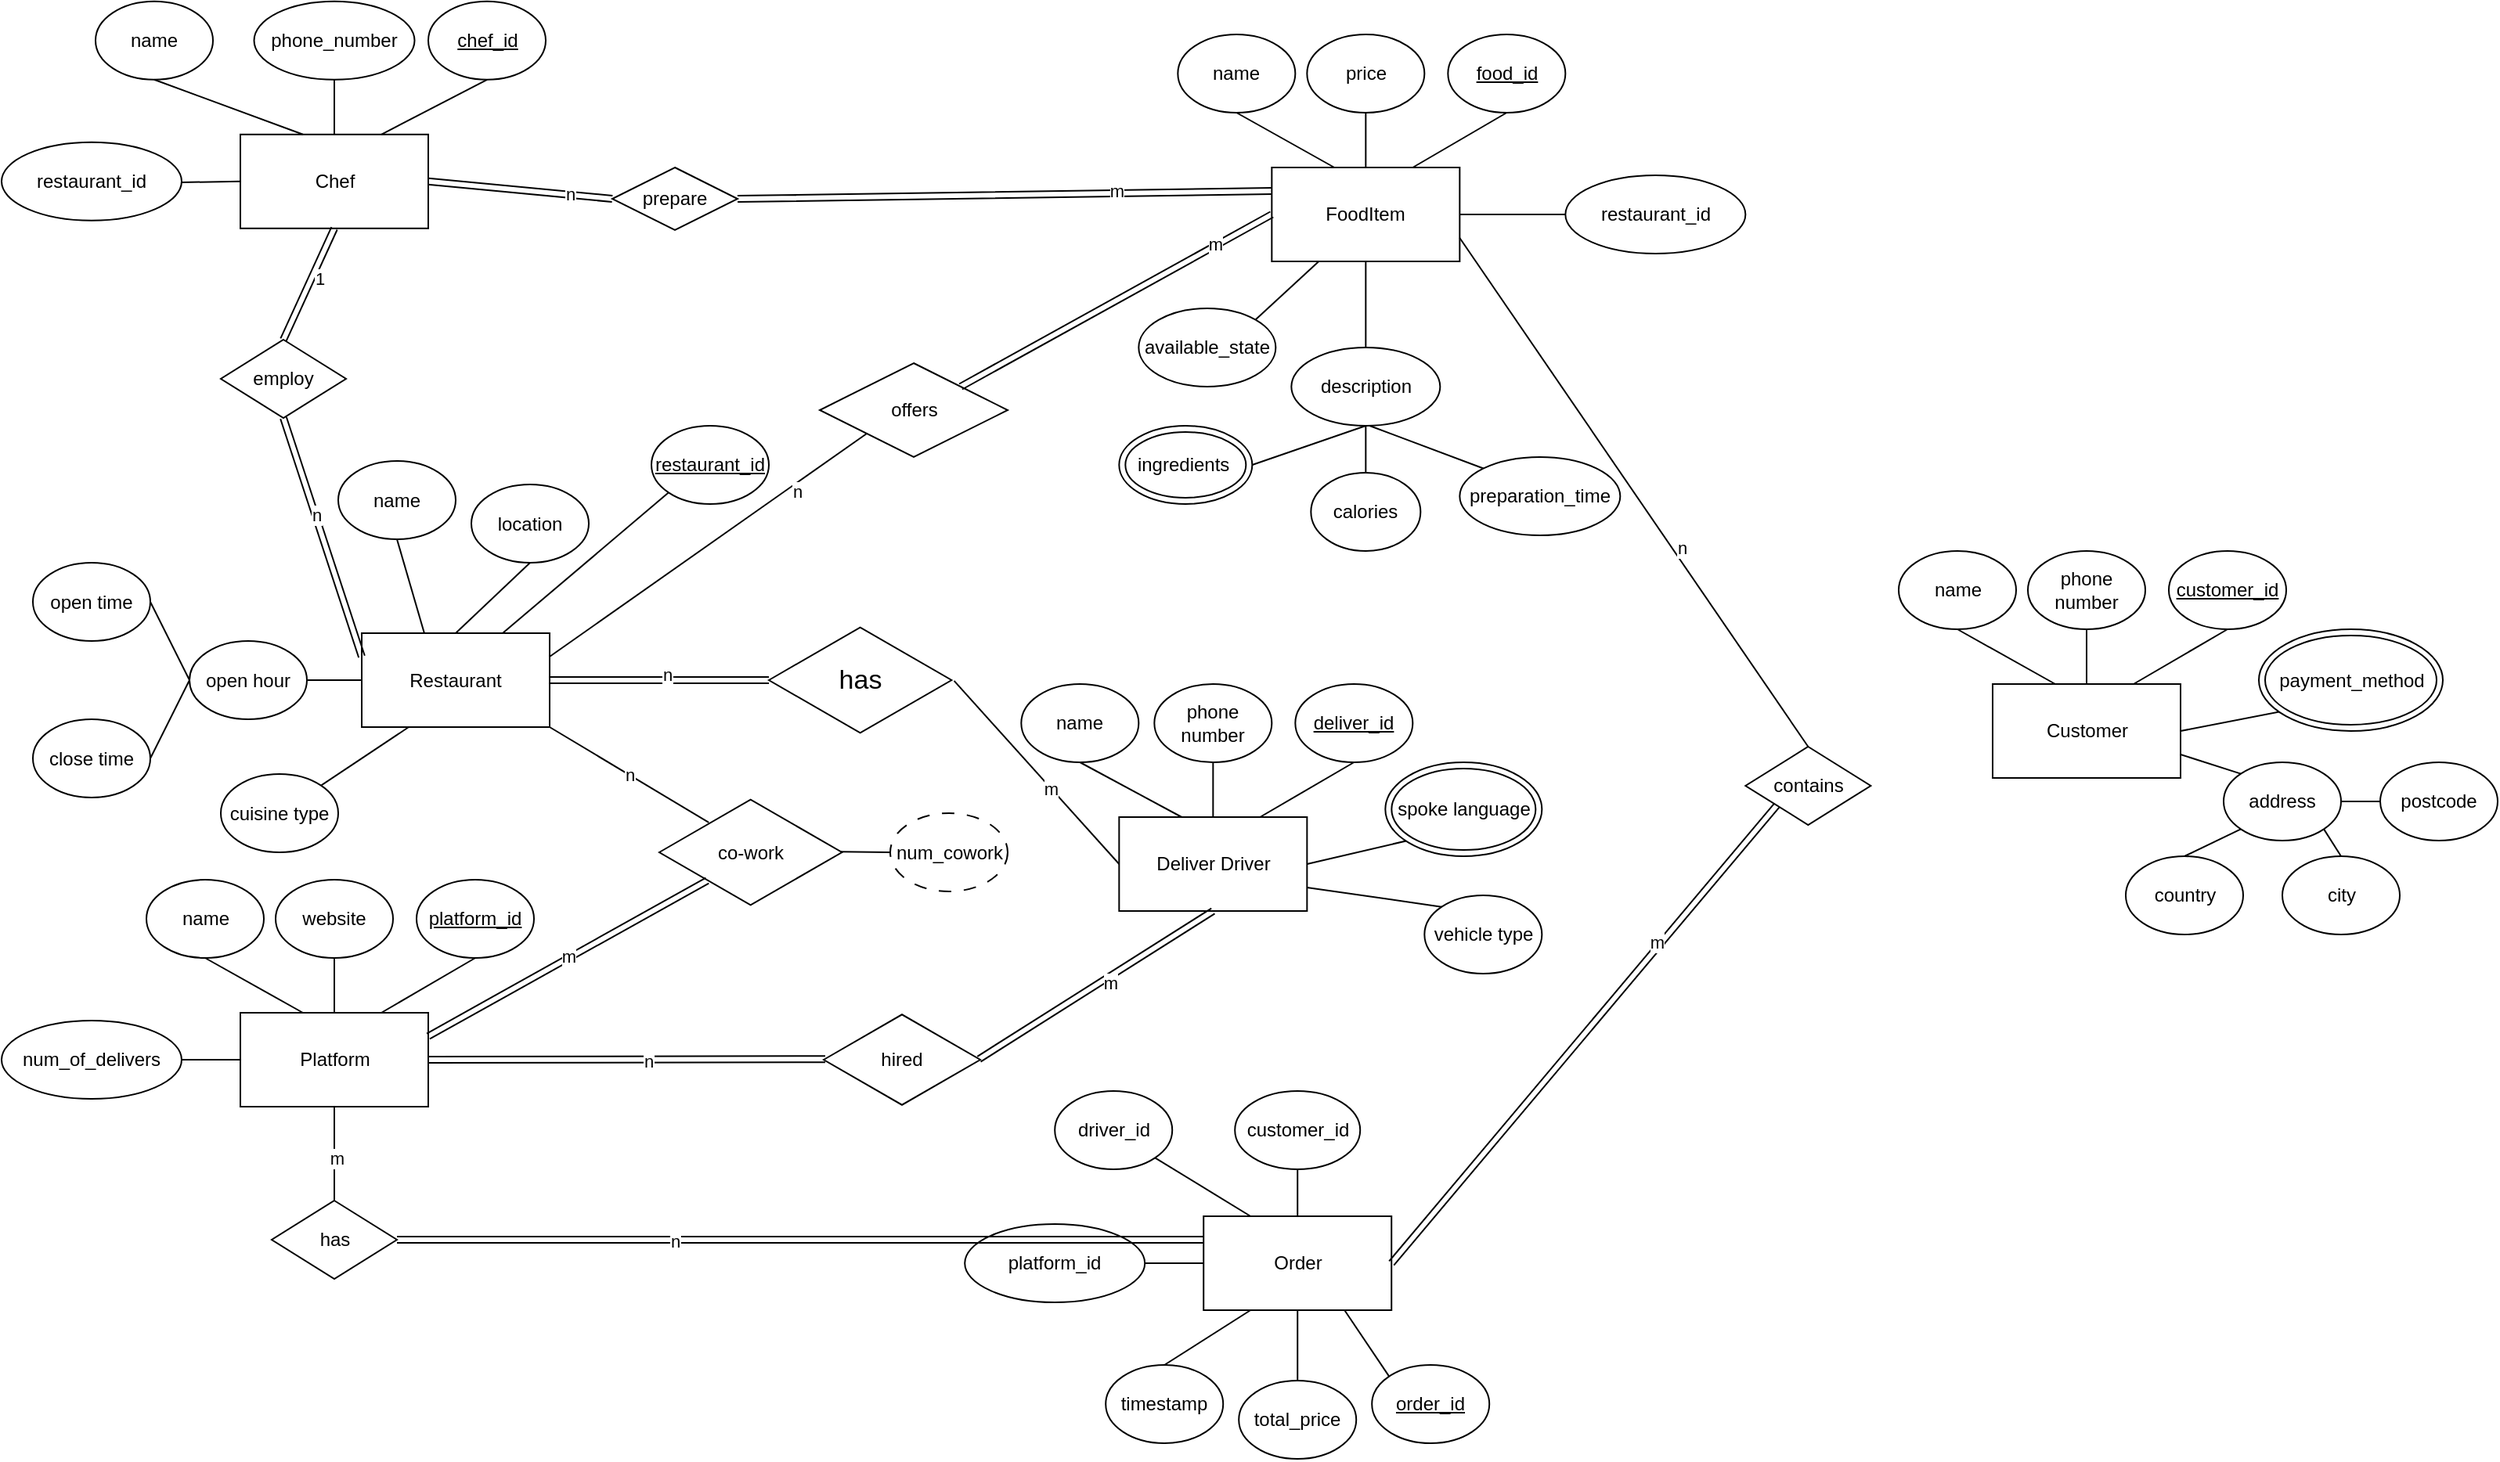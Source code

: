 <mxfile version="26.0.16">
  <diagram id="R2lEEEUBdFMjLlhIrx00" name="Page-1">
    <mxGraphModel dx="1297" dy="900" grid="1" gridSize="10" guides="1" tooltips="1" connect="1" arrows="1" fold="1" page="1" pageScale="1" pageWidth="1654" pageHeight="1169" math="0" shadow="0" extFonts="Permanent Marker^https://fonts.googleapis.com/css?family=Permanent+Marker">
      <root>
        <mxCell id="0" />
        <mxCell id="1" parent="0" />
        <mxCell id="8IT-xfEcom7HQ6RDg2mn-1" value="Restaurant" style="rounded=0;whiteSpace=wrap;html=1;" vertex="1" parent="1">
          <mxGeometry x="290" y="537.5" width="120" height="60" as="geometry" />
        </mxCell>
        <mxCell id="8IT-xfEcom7HQ6RDg2mn-5" value="&lt;u&gt;restaurant_id&lt;/u&gt;" style="ellipse;whiteSpace=wrap;html=1;" vertex="1" parent="1">
          <mxGeometry x="475" y="405" width="75" height="50" as="geometry" />
        </mxCell>
        <mxCell id="8IT-xfEcom7HQ6RDg2mn-8" value="" style="endArrow=none;html=1;rounded=0;entryX=0;entryY=1;entryDx=0;entryDy=0;exitX=0.75;exitY=0;exitDx=0;exitDy=0;" edge="1" parent="1" source="8IT-xfEcom7HQ6RDg2mn-1" target="8IT-xfEcom7HQ6RDg2mn-5">
          <mxGeometry width="50" height="50" relative="1" as="geometry">
            <mxPoint x="320" y="537.5" as="sourcePoint" />
            <mxPoint x="460" y="577.5" as="targetPoint" />
          </mxGeometry>
        </mxCell>
        <mxCell id="8IT-xfEcom7HQ6RDg2mn-9" value="name" style="ellipse;whiteSpace=wrap;html=1;" vertex="1" parent="1">
          <mxGeometry x="275" y="427.5" width="75" height="50" as="geometry" />
        </mxCell>
        <mxCell id="8IT-xfEcom7HQ6RDg2mn-10" value="location" style="ellipse;whiteSpace=wrap;html=1;" vertex="1" parent="1">
          <mxGeometry x="360" y="442.5" width="75" height="50" as="geometry" />
        </mxCell>
        <mxCell id="8IT-xfEcom7HQ6RDg2mn-11" value="" style="endArrow=none;html=1;rounded=0;entryX=0.5;entryY=1;entryDx=0;entryDy=0;exitX=0.333;exitY=0;exitDx=0;exitDy=0;exitPerimeter=0;" edge="1" parent="1" source="8IT-xfEcom7HQ6RDg2mn-1" target="8IT-xfEcom7HQ6RDg2mn-9">
          <mxGeometry width="50" height="50" relative="1" as="geometry">
            <mxPoint x="360" y="547.5" as="sourcePoint" />
            <mxPoint x="410" y="497.5" as="targetPoint" />
          </mxGeometry>
        </mxCell>
        <mxCell id="8IT-xfEcom7HQ6RDg2mn-12" value="" style="endArrow=none;html=1;rounded=0;entryX=0.5;entryY=1;entryDx=0;entryDy=0;exitX=0.5;exitY=0;exitDx=0;exitDy=0;" edge="1" parent="1" source="8IT-xfEcom7HQ6RDg2mn-1" target="8IT-xfEcom7HQ6RDg2mn-10">
          <mxGeometry width="50" height="50" relative="1" as="geometry">
            <mxPoint x="360" y="548.5" as="sourcePoint" />
            <mxPoint x="390.983" y="471.178" as="targetPoint" />
          </mxGeometry>
        </mxCell>
        <mxCell id="8IT-xfEcom7HQ6RDg2mn-13" value="open hour" style="ellipse;whiteSpace=wrap;html=1;" vertex="1" parent="1">
          <mxGeometry x="180" y="542.5" width="75" height="50" as="geometry" />
        </mxCell>
        <mxCell id="8IT-xfEcom7HQ6RDg2mn-14" value="" style="endArrow=none;html=1;rounded=0;exitX=1;exitY=0.5;exitDx=0;exitDy=0;entryX=0;entryY=0.5;entryDx=0;entryDy=0;" edge="1" parent="1" source="8IT-xfEcom7HQ6RDg2mn-13" target="8IT-xfEcom7HQ6RDg2mn-1">
          <mxGeometry width="50" height="50" relative="1" as="geometry">
            <mxPoint x="300" y="597.5" as="sourcePoint" />
            <mxPoint x="350" y="547.5" as="targetPoint" />
          </mxGeometry>
        </mxCell>
        <mxCell id="8IT-xfEcom7HQ6RDg2mn-16" value="open time" style="ellipse;whiteSpace=wrap;html=1;" vertex="1" parent="1">
          <mxGeometry x="80" y="492.5" width="75" height="50" as="geometry" />
        </mxCell>
        <mxCell id="8IT-xfEcom7HQ6RDg2mn-17" value="close time" style="ellipse;whiteSpace=wrap;html=1;" vertex="1" parent="1">
          <mxGeometry x="80" y="592.5" width="75" height="50" as="geometry" />
        </mxCell>
        <mxCell id="8IT-xfEcom7HQ6RDg2mn-18" value="" style="endArrow=none;html=1;rounded=0;exitX=1;exitY=0.5;exitDx=0;exitDy=0;entryX=0;entryY=0.5;entryDx=0;entryDy=0;" edge="1" parent="1" source="8IT-xfEcom7HQ6RDg2mn-16" target="8IT-xfEcom7HQ6RDg2mn-13">
          <mxGeometry width="50" height="50" relative="1" as="geometry">
            <mxPoint x="180" y="597.5" as="sourcePoint" />
            <mxPoint x="230" y="547.5" as="targetPoint" />
          </mxGeometry>
        </mxCell>
        <mxCell id="8IT-xfEcom7HQ6RDg2mn-19" value="" style="endArrow=none;html=1;rounded=0;exitX=1;exitY=0.5;exitDx=0;exitDy=0;entryX=0;entryY=0.5;entryDx=0;entryDy=0;" edge="1" parent="1" source="8IT-xfEcom7HQ6RDg2mn-17" target="8IT-xfEcom7HQ6RDg2mn-13">
          <mxGeometry width="50" height="50" relative="1" as="geometry">
            <mxPoint x="180" y="597.5" as="sourcePoint" />
            <mxPoint x="230" y="547.5" as="targetPoint" />
          </mxGeometry>
        </mxCell>
        <mxCell id="8IT-xfEcom7HQ6RDg2mn-20" value="cuisine type" style="ellipse;whiteSpace=wrap;html=1;" vertex="1" parent="1">
          <mxGeometry x="200" y="627.5" width="75" height="50" as="geometry" />
        </mxCell>
        <mxCell id="8IT-xfEcom7HQ6RDg2mn-21" value="" style="endArrow=none;html=1;rounded=0;exitX=1;exitY=0;exitDx=0;exitDy=0;entryX=0.25;entryY=1;entryDx=0;entryDy=0;" edge="1" parent="1" source="8IT-xfEcom7HQ6RDg2mn-20" target="8IT-xfEcom7HQ6RDg2mn-1">
          <mxGeometry width="50" height="50" relative="1" as="geometry">
            <mxPoint x="310" y="637.5" as="sourcePoint" />
            <mxPoint x="360" y="587.5" as="targetPoint" />
          </mxGeometry>
        </mxCell>
        <mxCell id="8IT-xfEcom7HQ6RDg2mn-35" value="Deliver Driver" style="rounded=0;whiteSpace=wrap;html=1;" vertex="1" parent="1">
          <mxGeometry x="773.67" y="655" width="120" height="60" as="geometry" />
        </mxCell>
        <mxCell id="8IT-xfEcom7HQ6RDg2mn-36" value="&lt;u&gt;deliver_id&lt;/u&gt;" style="ellipse;whiteSpace=wrap;html=1;" vertex="1" parent="1">
          <mxGeometry x="886.17" y="570" width="75" height="50" as="geometry" />
        </mxCell>
        <mxCell id="8IT-xfEcom7HQ6RDg2mn-37" value="" style="endArrow=none;html=1;rounded=0;entryX=0.5;entryY=1;entryDx=0;entryDy=0;exitX=0.75;exitY=0;exitDx=0;exitDy=0;" edge="1" parent="1" target="8IT-xfEcom7HQ6RDg2mn-36" source="8IT-xfEcom7HQ6RDg2mn-35">
          <mxGeometry width="50" height="50" relative="1" as="geometry">
            <mxPoint x="756.17" y="665" as="sourcePoint" />
            <mxPoint x="896.17" y="705" as="targetPoint" />
          </mxGeometry>
        </mxCell>
        <mxCell id="8IT-xfEcom7HQ6RDg2mn-38" value="name" style="ellipse;whiteSpace=wrap;html=1;" vertex="1" parent="1">
          <mxGeometry x="711.17" y="570" width="75" height="50" as="geometry" />
        </mxCell>
        <mxCell id="8IT-xfEcom7HQ6RDg2mn-39" value="phone number" style="ellipse;whiteSpace=wrap;html=1;" vertex="1" parent="1">
          <mxGeometry x="796.17" y="570" width="75" height="50" as="geometry" />
        </mxCell>
        <mxCell id="8IT-xfEcom7HQ6RDg2mn-40" value="" style="endArrow=none;html=1;rounded=0;entryX=0.5;entryY=1;entryDx=0;entryDy=0;exitX=0.333;exitY=0;exitDx=0;exitDy=0;exitPerimeter=0;" edge="1" parent="1" source="8IT-xfEcom7HQ6RDg2mn-35" target="8IT-xfEcom7HQ6RDg2mn-38">
          <mxGeometry width="50" height="50" relative="1" as="geometry">
            <mxPoint x="796.17" y="675" as="sourcePoint" />
            <mxPoint x="846.17" y="625" as="targetPoint" />
          </mxGeometry>
        </mxCell>
        <mxCell id="8IT-xfEcom7HQ6RDg2mn-41" value="" style="endArrow=none;html=1;rounded=0;entryX=0.5;entryY=1;entryDx=0;entryDy=0;exitX=0.5;exitY=0;exitDx=0;exitDy=0;" edge="1" parent="1" source="8IT-xfEcom7HQ6RDg2mn-35" target="8IT-xfEcom7HQ6RDg2mn-39">
          <mxGeometry width="50" height="50" relative="1" as="geometry">
            <mxPoint x="796.17" y="676" as="sourcePoint" />
            <mxPoint x="827.153" y="598.678" as="targetPoint" />
          </mxGeometry>
        </mxCell>
        <mxCell id="8IT-xfEcom7HQ6RDg2mn-43" value="" style="endArrow=none;html=1;rounded=0;exitX=1;exitY=0.5;exitDx=0;exitDy=0;entryX=1;entryY=0.5;entryDx=0;entryDy=0;" edge="1" parent="1" source="8IT-xfEcom7HQ6RDg2mn-50" target="8IT-xfEcom7HQ6RDg2mn-35">
          <mxGeometry width="50" height="50" relative="1" as="geometry">
            <mxPoint x="691.17" y="695" as="sourcePoint" />
            <mxPoint x="786.17" y="675" as="targetPoint" />
          </mxGeometry>
        </mxCell>
        <mxCell id="8IT-xfEcom7HQ6RDg2mn-48" value="vehicle type" style="ellipse;whiteSpace=wrap;html=1;" vertex="1" parent="1">
          <mxGeometry x="968.67" y="705" width="75" height="50" as="geometry" />
        </mxCell>
        <mxCell id="8IT-xfEcom7HQ6RDg2mn-49" value="" style="endArrow=none;html=1;rounded=0;exitX=0;exitY=0;exitDx=0;exitDy=0;entryX=1;entryY=0.75;entryDx=0;entryDy=0;" edge="1" parent="1" source="8IT-xfEcom7HQ6RDg2mn-48" target="8IT-xfEcom7HQ6RDg2mn-35">
          <mxGeometry width="50" height="50" relative="1" as="geometry">
            <mxPoint x="746.17" y="765" as="sourcePoint" />
            <mxPoint x="796.17" y="715" as="targetPoint" />
          </mxGeometry>
        </mxCell>
        <mxCell id="8IT-xfEcom7HQ6RDg2mn-50" value="spoke language" style="ellipse;shape=doubleEllipse;whiteSpace=wrap;html=1;" vertex="1" parent="1">
          <mxGeometry x="943.67" y="620" width="100" height="60" as="geometry" />
        </mxCell>
        <mxCell id="8IT-xfEcom7HQ6RDg2mn-52" value="Customer" style="rounded=0;whiteSpace=wrap;html=1;" vertex="1" parent="1">
          <mxGeometry x="1331.5" y="570" width="120" height="60" as="geometry" />
        </mxCell>
        <mxCell id="8IT-xfEcom7HQ6RDg2mn-53" value="&lt;u&gt;customer_id&lt;/u&gt;" style="ellipse;whiteSpace=wrap;html=1;" vertex="1" parent="1">
          <mxGeometry x="1444" y="485" width="75" height="50" as="geometry" />
        </mxCell>
        <mxCell id="8IT-xfEcom7HQ6RDg2mn-54" value="" style="endArrow=none;html=1;rounded=0;entryX=0.5;entryY=1;entryDx=0;entryDy=0;exitX=0.75;exitY=0;exitDx=0;exitDy=0;" edge="1" parent="1" source="8IT-xfEcom7HQ6RDg2mn-52" target="8IT-xfEcom7HQ6RDg2mn-53">
          <mxGeometry width="50" height="50" relative="1" as="geometry">
            <mxPoint x="1314" y="580" as="sourcePoint" />
            <mxPoint x="1454" y="620" as="targetPoint" />
          </mxGeometry>
        </mxCell>
        <mxCell id="8IT-xfEcom7HQ6RDg2mn-55" value="name" style="ellipse;whiteSpace=wrap;html=1;" vertex="1" parent="1">
          <mxGeometry x="1271.5" y="485" width="75" height="50" as="geometry" />
        </mxCell>
        <mxCell id="8IT-xfEcom7HQ6RDg2mn-56" value="phone number" style="ellipse;whiteSpace=wrap;html=1;" vertex="1" parent="1">
          <mxGeometry x="1354" y="485" width="75" height="50" as="geometry" />
        </mxCell>
        <mxCell id="8IT-xfEcom7HQ6RDg2mn-57" value="" style="endArrow=none;html=1;rounded=0;entryX=0.5;entryY=1;entryDx=0;entryDy=0;exitX=0.333;exitY=0;exitDx=0;exitDy=0;exitPerimeter=0;" edge="1" parent="1" source="8IT-xfEcom7HQ6RDg2mn-52" target="8IT-xfEcom7HQ6RDg2mn-55">
          <mxGeometry width="50" height="50" relative="1" as="geometry">
            <mxPoint x="1354" y="590" as="sourcePoint" />
            <mxPoint x="1404" y="540" as="targetPoint" />
          </mxGeometry>
        </mxCell>
        <mxCell id="8IT-xfEcom7HQ6RDg2mn-58" value="" style="endArrow=none;html=1;rounded=0;entryX=0.5;entryY=1;entryDx=0;entryDy=0;exitX=0.5;exitY=0;exitDx=0;exitDy=0;" edge="1" parent="1" source="8IT-xfEcom7HQ6RDg2mn-52" target="8IT-xfEcom7HQ6RDg2mn-56">
          <mxGeometry width="50" height="50" relative="1" as="geometry">
            <mxPoint x="1354" y="591" as="sourcePoint" />
            <mxPoint x="1384.983" y="513.678" as="targetPoint" />
          </mxGeometry>
        </mxCell>
        <mxCell id="8IT-xfEcom7HQ6RDg2mn-59" value="" style="endArrow=none;html=1;rounded=0;exitX=1;exitY=0.5;exitDx=0;exitDy=0;entryX=1;entryY=0.5;entryDx=0;entryDy=0;" edge="1" parent="1" source="8IT-xfEcom7HQ6RDg2mn-62" target="8IT-xfEcom7HQ6RDg2mn-52">
          <mxGeometry width="50" height="50" relative="1" as="geometry">
            <mxPoint x="1249" y="610" as="sourcePoint" />
            <mxPoint x="1344" y="590" as="targetPoint" />
          </mxGeometry>
        </mxCell>
        <mxCell id="8IT-xfEcom7HQ6RDg2mn-60" value="address" style="ellipse;whiteSpace=wrap;html=1;" vertex="1" parent="1">
          <mxGeometry x="1479" y="620" width="75" height="50" as="geometry" />
        </mxCell>
        <mxCell id="8IT-xfEcom7HQ6RDg2mn-61" value="" style="endArrow=none;html=1;rounded=0;exitX=0;exitY=0;exitDx=0;exitDy=0;entryX=1;entryY=0.75;entryDx=0;entryDy=0;" edge="1" parent="1" source="8IT-xfEcom7HQ6RDg2mn-60" target="8IT-xfEcom7HQ6RDg2mn-52">
          <mxGeometry width="50" height="50" relative="1" as="geometry">
            <mxPoint x="1304" y="680" as="sourcePoint" />
            <mxPoint x="1354" y="630" as="targetPoint" />
          </mxGeometry>
        </mxCell>
        <mxCell id="8IT-xfEcom7HQ6RDg2mn-62" value="payment_method" style="ellipse;shape=doubleEllipse;whiteSpace=wrap;html=1;" vertex="1" parent="1">
          <mxGeometry x="1501.5" y="535" width="117.5" height="65" as="geometry" />
        </mxCell>
        <mxCell id="8IT-xfEcom7HQ6RDg2mn-63" value="country" style="ellipse;whiteSpace=wrap;html=1;" vertex="1" parent="1">
          <mxGeometry x="1416.5" y="680" width="75" height="50" as="geometry" />
        </mxCell>
        <mxCell id="8IT-xfEcom7HQ6RDg2mn-64" value="city" style="ellipse;whiteSpace=wrap;html=1;" vertex="1" parent="1">
          <mxGeometry x="1516.5" y="680" width="75" height="50" as="geometry" />
        </mxCell>
        <mxCell id="8IT-xfEcom7HQ6RDg2mn-65" value="postcode" style="ellipse;whiteSpace=wrap;html=1;" vertex="1" parent="1">
          <mxGeometry x="1579" y="620" width="75" height="50" as="geometry" />
        </mxCell>
        <mxCell id="8IT-xfEcom7HQ6RDg2mn-66" value="" style="endArrow=none;html=1;rounded=0;exitX=0.5;exitY=0;exitDx=0;exitDy=0;entryX=0;entryY=1;entryDx=0;entryDy=0;" edge="1" parent="1" source="8IT-xfEcom7HQ6RDg2mn-63" target="8IT-xfEcom7HQ6RDg2mn-60">
          <mxGeometry width="50" height="50" relative="1" as="geometry">
            <mxPoint x="1499" y="650" as="sourcePoint" />
            <mxPoint x="1549" y="600" as="targetPoint" />
          </mxGeometry>
        </mxCell>
        <mxCell id="8IT-xfEcom7HQ6RDg2mn-67" value="" style="endArrow=none;html=1;rounded=0;exitX=0.5;exitY=0;exitDx=0;exitDy=0;entryX=1;entryY=1;entryDx=0;entryDy=0;" edge="1" parent="1" source="8IT-xfEcom7HQ6RDg2mn-64" target="8IT-xfEcom7HQ6RDg2mn-60">
          <mxGeometry width="50" height="50" relative="1" as="geometry">
            <mxPoint x="1499" y="650" as="sourcePoint" />
            <mxPoint x="1549" y="600" as="targetPoint" />
          </mxGeometry>
        </mxCell>
        <mxCell id="8IT-xfEcom7HQ6RDg2mn-68" value="" style="endArrow=none;html=1;rounded=0;exitX=1;exitY=0.5;exitDx=0;exitDy=0;entryX=0;entryY=0.5;entryDx=0;entryDy=0;" edge="1" parent="1" source="8IT-xfEcom7HQ6RDg2mn-60" target="8IT-xfEcom7HQ6RDg2mn-65">
          <mxGeometry width="50" height="50" relative="1" as="geometry">
            <mxPoint x="1499" y="650" as="sourcePoint" />
            <mxPoint x="1549" y="600" as="targetPoint" />
          </mxGeometry>
        </mxCell>
        <mxCell id="8IT-xfEcom7HQ6RDg2mn-69" value="Platform" style="rounded=0;whiteSpace=wrap;html=1;" vertex="1" parent="1">
          <mxGeometry x="212.5" y="780" width="120" height="60" as="geometry" />
        </mxCell>
        <mxCell id="8IT-xfEcom7HQ6RDg2mn-70" value="&lt;u&gt;platform_id&lt;/u&gt;" style="ellipse;whiteSpace=wrap;html=1;" vertex="1" parent="1">
          <mxGeometry x="325" y="695" width="75" height="50" as="geometry" />
        </mxCell>
        <mxCell id="8IT-xfEcom7HQ6RDg2mn-71" value="" style="endArrow=none;html=1;rounded=0;entryX=0.5;entryY=1;entryDx=0;entryDy=0;exitX=0.75;exitY=0;exitDx=0;exitDy=0;" edge="1" parent="1" source="8IT-xfEcom7HQ6RDg2mn-69" target="8IT-xfEcom7HQ6RDg2mn-70">
          <mxGeometry width="50" height="50" relative="1" as="geometry">
            <mxPoint x="195" y="790" as="sourcePoint" />
            <mxPoint x="335" y="830" as="targetPoint" />
          </mxGeometry>
        </mxCell>
        <mxCell id="8IT-xfEcom7HQ6RDg2mn-72" value="name" style="ellipse;whiteSpace=wrap;html=1;" vertex="1" parent="1">
          <mxGeometry x="152.5" y="695" width="75" height="50" as="geometry" />
        </mxCell>
        <mxCell id="8IT-xfEcom7HQ6RDg2mn-73" value="website" style="ellipse;whiteSpace=wrap;html=1;" vertex="1" parent="1">
          <mxGeometry x="235" y="695" width="75" height="50" as="geometry" />
        </mxCell>
        <mxCell id="8IT-xfEcom7HQ6RDg2mn-74" value="" style="endArrow=none;html=1;rounded=0;entryX=0.5;entryY=1;entryDx=0;entryDy=0;exitX=0.333;exitY=0;exitDx=0;exitDy=0;exitPerimeter=0;" edge="1" parent="1" source="8IT-xfEcom7HQ6RDg2mn-69" target="8IT-xfEcom7HQ6RDg2mn-72">
          <mxGeometry width="50" height="50" relative="1" as="geometry">
            <mxPoint x="235" y="800" as="sourcePoint" />
            <mxPoint x="285" y="750" as="targetPoint" />
          </mxGeometry>
        </mxCell>
        <mxCell id="8IT-xfEcom7HQ6RDg2mn-75" value="" style="endArrow=none;html=1;rounded=0;entryX=0.5;entryY=1;entryDx=0;entryDy=0;exitX=0.5;exitY=0;exitDx=0;exitDy=0;" edge="1" parent="1" source="8IT-xfEcom7HQ6RDg2mn-69" target="8IT-xfEcom7HQ6RDg2mn-73">
          <mxGeometry width="50" height="50" relative="1" as="geometry">
            <mxPoint x="235" y="801" as="sourcePoint" />
            <mxPoint x="265.983" y="723.678" as="targetPoint" />
          </mxGeometry>
        </mxCell>
        <mxCell id="8IT-xfEcom7HQ6RDg2mn-77" value="num_of_delivers" style="ellipse;whiteSpace=wrap;html=1;" vertex="1" parent="1">
          <mxGeometry x="60" y="785" width="115" height="50" as="geometry" />
        </mxCell>
        <mxCell id="8IT-xfEcom7HQ6RDg2mn-78" value="" style="endArrow=none;html=1;rounded=0;entryX=0;entryY=0.5;entryDx=0;entryDy=0;" edge="1" parent="1" source="8IT-xfEcom7HQ6RDg2mn-77" target="8IT-xfEcom7HQ6RDg2mn-69">
          <mxGeometry width="50" height="50" relative="1" as="geometry">
            <mxPoint x="185" y="890" as="sourcePoint" />
            <mxPoint x="235" y="840" as="targetPoint" />
          </mxGeometry>
        </mxCell>
        <mxCell id="8IT-xfEcom7HQ6RDg2mn-87" value="Order" style="rounded=0;whiteSpace=wrap;html=1;" vertex="1" parent="1">
          <mxGeometry x="827.61" y="910" width="120" height="60" as="geometry" />
        </mxCell>
        <mxCell id="8IT-xfEcom7HQ6RDg2mn-88" value="&lt;u&gt;order_id&lt;/u&gt;" style="ellipse;whiteSpace=wrap;html=1;" vertex="1" parent="1">
          <mxGeometry x="935.11" y="1005" width="75" height="50" as="geometry" />
        </mxCell>
        <mxCell id="8IT-xfEcom7HQ6RDg2mn-89" value="" style="endArrow=none;html=1;rounded=0;entryX=0;entryY=0;entryDx=0;entryDy=0;exitX=0.75;exitY=1;exitDx=0;exitDy=0;" edge="1" parent="1" source="8IT-xfEcom7HQ6RDg2mn-87" target="8IT-xfEcom7HQ6RDg2mn-88">
          <mxGeometry width="50" height="50" relative="1" as="geometry">
            <mxPoint x="810.11" y="920" as="sourcePoint" />
            <mxPoint x="950.11" y="960" as="targetPoint" />
          </mxGeometry>
        </mxCell>
        <mxCell id="8IT-xfEcom7HQ6RDg2mn-90" value="timestamp" style="ellipse;whiteSpace=wrap;html=1;" vertex="1" parent="1">
          <mxGeometry x="765.11" y="1005" width="75" height="50" as="geometry" />
        </mxCell>
        <mxCell id="8IT-xfEcom7HQ6RDg2mn-91" value="total_price" style="ellipse;whiteSpace=wrap;html=1;" vertex="1" parent="1">
          <mxGeometry x="850.11" y="1015" width="75" height="50" as="geometry" />
        </mxCell>
        <mxCell id="8IT-xfEcom7HQ6RDg2mn-92" value="" style="endArrow=none;html=1;rounded=0;entryX=0.5;entryY=0;entryDx=0;entryDy=0;exitX=0.25;exitY=1;exitDx=0;exitDy=0;" edge="1" parent="1" source="8IT-xfEcom7HQ6RDg2mn-87" target="8IT-xfEcom7HQ6RDg2mn-90">
          <mxGeometry width="50" height="50" relative="1" as="geometry">
            <mxPoint x="850.11" y="930" as="sourcePoint" />
            <mxPoint x="900.11" y="880" as="targetPoint" />
          </mxGeometry>
        </mxCell>
        <mxCell id="8IT-xfEcom7HQ6RDg2mn-93" value="" style="endArrow=none;html=1;rounded=0;entryX=0.5;entryY=0;entryDx=0;entryDy=0;exitX=0.5;exitY=1;exitDx=0;exitDy=0;" edge="1" parent="1" source="8IT-xfEcom7HQ6RDg2mn-87" target="8IT-xfEcom7HQ6RDg2mn-91">
          <mxGeometry width="50" height="50" relative="1" as="geometry">
            <mxPoint x="850.11" y="931" as="sourcePoint" />
            <mxPoint x="881.093" y="853.678" as="targetPoint" />
          </mxGeometry>
        </mxCell>
        <mxCell id="8IT-xfEcom7HQ6RDg2mn-94" value="platform_id" style="ellipse;whiteSpace=wrap;html=1;" vertex="1" parent="1">
          <mxGeometry x="675.11" y="915" width="115" height="50" as="geometry" />
        </mxCell>
        <mxCell id="8IT-xfEcom7HQ6RDg2mn-95" value="" style="endArrow=none;html=1;rounded=0;entryX=0;entryY=0.5;entryDx=0;entryDy=0;" edge="1" parent="1" source="8IT-xfEcom7HQ6RDg2mn-94" target="8IT-xfEcom7HQ6RDg2mn-87">
          <mxGeometry width="50" height="50" relative="1" as="geometry">
            <mxPoint x="800.11" y="1020" as="sourcePoint" />
            <mxPoint x="850.11" y="970" as="targetPoint" />
          </mxGeometry>
        </mxCell>
        <mxCell id="8IT-xfEcom7HQ6RDg2mn-105" value="Chef" style="rounded=0;whiteSpace=wrap;html=1;" vertex="1" parent="1">
          <mxGeometry x="212.5" y="218.9" width="120" height="60" as="geometry" />
        </mxCell>
        <mxCell id="8IT-xfEcom7HQ6RDg2mn-106" value="&lt;u&gt;chef_id&lt;/u&gt;" style="ellipse;whiteSpace=wrap;html=1;" vertex="1" parent="1">
          <mxGeometry x="332.5" y="133.9" width="75" height="50" as="geometry" />
        </mxCell>
        <mxCell id="8IT-xfEcom7HQ6RDg2mn-107" value="" style="endArrow=none;html=1;rounded=0;entryX=0.5;entryY=1;entryDx=0;entryDy=0;exitX=0.75;exitY=0;exitDx=0;exitDy=0;" edge="1" parent="1" source="8IT-xfEcom7HQ6RDg2mn-105" target="8IT-xfEcom7HQ6RDg2mn-106">
          <mxGeometry width="50" height="50" relative="1" as="geometry">
            <mxPoint x="195" y="228.9" as="sourcePoint" />
            <mxPoint x="335" y="268.9" as="targetPoint" />
          </mxGeometry>
        </mxCell>
        <mxCell id="8IT-xfEcom7HQ6RDg2mn-108" value="name" style="ellipse;whiteSpace=wrap;html=1;" vertex="1" parent="1">
          <mxGeometry x="120" y="133.9" width="75" height="50" as="geometry" />
        </mxCell>
        <mxCell id="8IT-xfEcom7HQ6RDg2mn-109" value="phone_number" style="ellipse;whiteSpace=wrap;html=1;" vertex="1" parent="1">
          <mxGeometry x="221.25" y="133.9" width="102.5" height="50" as="geometry" />
        </mxCell>
        <mxCell id="8IT-xfEcom7HQ6RDg2mn-110" value="" style="endArrow=none;html=1;rounded=0;entryX=0.5;entryY=1;entryDx=0;entryDy=0;exitX=0.333;exitY=0;exitDx=0;exitDy=0;exitPerimeter=0;" edge="1" parent="1" source="8IT-xfEcom7HQ6RDg2mn-105" target="8IT-xfEcom7HQ6RDg2mn-108">
          <mxGeometry width="50" height="50" relative="1" as="geometry">
            <mxPoint x="235" y="238.9" as="sourcePoint" />
            <mxPoint x="285" y="188.9" as="targetPoint" />
          </mxGeometry>
        </mxCell>
        <mxCell id="8IT-xfEcom7HQ6RDg2mn-111" value="" style="endArrow=none;html=1;rounded=0;entryX=0.5;entryY=1;entryDx=0;entryDy=0;exitX=0.5;exitY=0;exitDx=0;exitDy=0;" edge="1" parent="1" source="8IT-xfEcom7HQ6RDg2mn-105" target="8IT-xfEcom7HQ6RDg2mn-109">
          <mxGeometry width="50" height="50" relative="1" as="geometry">
            <mxPoint x="235" y="239.9" as="sourcePoint" />
            <mxPoint x="265.983" y="162.578" as="targetPoint" />
          </mxGeometry>
        </mxCell>
        <mxCell id="8IT-xfEcom7HQ6RDg2mn-112" value="restaurant_id" style="ellipse;whiteSpace=wrap;html=1;" vertex="1" parent="1">
          <mxGeometry x="60" y="223.9" width="115" height="50" as="geometry" />
        </mxCell>
        <mxCell id="8IT-xfEcom7HQ6RDg2mn-113" value="" style="endArrow=none;html=1;rounded=0;entryX=0;entryY=0.5;entryDx=0;entryDy=0;" edge="1" parent="1" source="8IT-xfEcom7HQ6RDg2mn-112" target="8IT-xfEcom7HQ6RDg2mn-105">
          <mxGeometry width="50" height="50" relative="1" as="geometry">
            <mxPoint x="185" y="328.9" as="sourcePoint" />
            <mxPoint x="210" y="243.9" as="targetPoint" />
          </mxGeometry>
        </mxCell>
        <mxCell id="8IT-xfEcom7HQ6RDg2mn-128" style="edgeStyle=orthogonalEdgeStyle;rounded=0;orthogonalLoop=1;jettySize=auto;html=1;entryX=1;entryY=0.5;entryDx=0;entryDy=0;shape=link;" edge="1" parent="1" source="8IT-xfEcom7HQ6RDg2mn-126" target="8IT-xfEcom7HQ6RDg2mn-1">
          <mxGeometry relative="1" as="geometry" />
        </mxCell>
        <mxCell id="8IT-xfEcom7HQ6RDg2mn-134" value="n" style="edgeLabel;html=1;align=center;verticalAlign=middle;resizable=0;points=[];" vertex="1" connectable="0" parent="8IT-xfEcom7HQ6RDg2mn-128">
          <mxGeometry x="-0.066" y="-4" relative="1" as="geometry">
            <mxPoint as="offset" />
          </mxGeometry>
        </mxCell>
        <mxCell id="8IT-xfEcom7HQ6RDg2mn-126" value="&lt;font style=&quot;font-size: 17px;&quot;&gt;has&lt;/font&gt;" style="html=1;whiteSpace=wrap;aspect=fixed;shape=isoRectangle;" vertex="1" parent="1">
          <mxGeometry x="550" y="532.5" width="116.67" height="70" as="geometry" />
        </mxCell>
        <mxCell id="8IT-xfEcom7HQ6RDg2mn-133" value="" style="endArrow=none;html=1;rounded=0;exitX=1.014;exitY=0.506;exitDx=0;exitDy=0;exitPerimeter=0;entryX=0;entryY=0.5;entryDx=0;entryDy=0;" edge="1" parent="1" source="8IT-xfEcom7HQ6RDg2mn-126" target="8IT-xfEcom7HQ6RDg2mn-35">
          <mxGeometry width="50" height="50" relative="1" as="geometry">
            <mxPoint x="660" y="637.5" as="sourcePoint" />
            <mxPoint x="710" y="587.5" as="targetPoint" />
          </mxGeometry>
        </mxCell>
        <mxCell id="8IT-xfEcom7HQ6RDg2mn-135" value="m" style="edgeLabel;html=1;align=center;verticalAlign=middle;resizable=0;points=[];" vertex="1" connectable="0" parent="8IT-xfEcom7HQ6RDg2mn-133">
          <mxGeometry x="0.177" relative="1" as="geometry">
            <mxPoint as="offset" />
          </mxGeometry>
        </mxCell>
        <mxCell id="8IT-xfEcom7HQ6RDg2mn-136" value="hired" style="html=1;whiteSpace=wrap;aspect=fixed;shape=isoRectangle;" vertex="1" parent="1">
          <mxGeometry x="585" y="780" width="100" height="60" as="geometry" />
        </mxCell>
        <mxCell id="8IT-xfEcom7HQ6RDg2mn-137" value="" style="endArrow=none;html=1;rounded=0;entryX=0.5;entryY=1;entryDx=0;entryDy=0;exitX=0.992;exitY=0.493;exitDx=0;exitDy=0;exitPerimeter=0;shape=link;" edge="1" parent="1" source="8IT-xfEcom7HQ6RDg2mn-136" target="8IT-xfEcom7HQ6RDg2mn-35">
          <mxGeometry width="50" height="50" relative="1" as="geometry">
            <mxPoint x="600" y="757.5" as="sourcePoint" />
            <mxPoint x="650" y="707.5" as="targetPoint" />
          </mxGeometry>
        </mxCell>
        <mxCell id="8IT-xfEcom7HQ6RDg2mn-141" value="m" style="edgeLabel;html=1;align=center;verticalAlign=middle;resizable=0;points=[];" vertex="1" connectable="0" parent="8IT-xfEcom7HQ6RDg2mn-137">
          <mxGeometry x="0.089" y="-3" relative="1" as="geometry">
            <mxPoint as="offset" />
          </mxGeometry>
        </mxCell>
        <mxCell id="8IT-xfEcom7HQ6RDg2mn-139" value="" style="endArrow=none;html=1;rounded=0;exitX=1;exitY=0.5;exitDx=0;exitDy=0;entryX=0.01;entryY=0.493;entryDx=0;entryDy=0;entryPerimeter=0;shape=link;" edge="1" parent="1" source="8IT-xfEcom7HQ6RDg2mn-69" target="8IT-xfEcom7HQ6RDg2mn-136">
          <mxGeometry width="50" height="50" relative="1" as="geometry">
            <mxPoint x="600" y="757.5" as="sourcePoint" />
            <mxPoint x="650" y="707.5" as="targetPoint" />
          </mxGeometry>
        </mxCell>
        <mxCell id="8IT-xfEcom7HQ6RDg2mn-140" value="n" style="edgeLabel;html=1;align=center;verticalAlign=middle;resizable=0;points=[];" vertex="1" connectable="0" parent="8IT-xfEcom7HQ6RDg2mn-139">
          <mxGeometry x="0.106" y="-1" relative="1" as="geometry">
            <mxPoint as="offset" />
          </mxGeometry>
        </mxCell>
        <mxCell id="8IT-xfEcom7HQ6RDg2mn-142" value="FoodItem&lt;span style=&quot;caret-color: rgba(0, 0, 0, 0); color: rgba(0, 0, 0, 0); font-family: monospace; font-size: 0px; text-align: start; white-space: nowrap;&quot;&gt;%3CmxGraphModel%3E%3Croot%3E%3CmxCell%20id%3D%220%22%2F%3E%3CmxCell%20id%3D%221%22%20parent%3D%220%22%2F%3E%3CmxCell%20id%3D%222%22%20value%3D%22Platform%22%20style%3D%22rounded%3D0%3BwhiteSpace%3Dwrap%3Bhtml%3D1%3B%22%20vertex%3D%221%22%20parent%3D%221%22%3E%3CmxGeometry%20x%3D%22152.5%22%20y%3D%22382.5%22%20width%3D%22120%22%20height%3D%2260%22%20as%3D%22geometry%22%2F%3E%3C%2FmxCell%3E%3CmxCell%20id%3D%223%22%20value%3D%22%26lt%3Bu%26gt%3Bplatform_id%26lt%3B%2Fu%26gt%3B%22%20style%3D%22ellipse%3BwhiteSpace%3Dwrap%3Bhtml%3D1%3B%22%20vertex%3D%221%22%20parent%3D%221%22%3E%3CmxGeometry%20x%3D%22265%22%20y%3D%22297.5%22%20width%3D%2275%22%20height%3D%2250%22%20as%3D%22geometry%22%2F%3E%3C%2FmxCell%3E%3CmxCell%20id%3D%224%22%20value%3D%22%22%20style%3D%22endArrow%3Dnone%3Bhtml%3D1%3Brounded%3D0%3BentryX%3D0.5%3BentryY%3D1%3BentryDx%3D0%3BentryDy%3D0%3BexitX%3D0.75%3BexitY%3D0%3BexitDx%3D0%3BexitDy%3D0%3B%22%20edge%3D%221%22%20source%3D%222%22%20target%3D%223%22%20parent%3D%221%22%3E%3CmxGeometry%20width%3D%2250%22%20height%3D%2250%22%20relative%3D%221%22%20as%3D%22geometry%22%3E%3CmxPoint%20x%3D%22135%22%20y%3D%22392.5%22%20as%3D%22sourcePoint%22%2F%3E%3CmxPoint%20x%3D%22275%22%20y%3D%22432.5%22%20as%3D%22targetPoint%22%2F%3E%3C%2FmxGeometry%3E%3C%2FmxCell%3E%3CmxCell%20id%3D%225%22%20value%3D%22name%22%20style%3D%22ellipse%3BwhiteSpace%3Dwrap%3Bhtml%3D1%3B%22%20vertex%3D%221%22%20parent%3D%221%22%3E%3CmxGeometry%20x%3D%2292.5%22%20y%3D%22297.5%22%20width%3D%2275%22%20height%3D%2250%22%20as%3D%22geometry%22%2F%3E%3C%2FmxCell%3E%3CmxCell%20id%3D%226%22%20value%3D%22website%22%20style%3D%22ellipse%3BwhiteSpace%3Dwrap%3Bhtml%3D1%3B%22%20vertex%3D%221%22%20parent%3D%221%22%3E%3CmxGeometry%20x%3D%22175%22%20y%3D%22297.5%22%20width%3D%2275%22%20height%3D%2250%22%20as%3D%22geometry%22%2F%3E%3C%2FmxCell%3E%3CmxCell%20id%3D%227%22%20value%3D%22%22%20style%3D%22endArrow%3Dnone%3Bhtml%3D1%3Brounded%3D0%3BentryX%3D0.5%3BentryY%3D1%3BentryDx%3D0%3BentryDy%3D0%3BexitX%3D0.333%3BexitY%3D0%3BexitDx%3D0%3BexitDy%3D0%3BexitPerimeter%3D0%3B%22%20edge%3D%221%22%20source%3D%222%22%20target%3D%225%22%20parent%3D%221%22%3E%3CmxGeometry%20width%3D%2250%22%20height%3D%2250%22%20relative%3D%221%22%20as%3D%22geometry%22%3E%3CmxPoint%20x%3D%22175%22%20y%3D%22402.5%22%20as%3D%22sourcePoint%22%2F%3E%3CmxPoint%20x%3D%22225%22%20y%3D%22352.5%22%20as%3D%22targetPoint%22%2F%3E%3C%2FmxGeometry%3E%3C%2FmxCell%3E%3CmxCell%20id%3D%228%22%20value%3D%22%22%20style%3D%22endArrow%3Dnone%3Bhtml%3D1%3Brounded%3D0%3BentryX%3D0.5%3BentryY%3D1%3BentryDx%3D0%3BentryDy%3D0%3BexitX%3D0.5%3BexitY%3D0%3BexitDx%3D0%3BexitDy%3D0%3B%22%20edge%3D%221%22%20source%3D%222%22%20target%3D%226%22%20parent%3D%221%22%3E%3CmxGeometry%20width%3D%2250%22%20height%3D%2250%22%20relative%3D%221%22%20as%3D%22geometry%22%3E%3CmxPoint%20x%3D%22175%22%20y%3D%22403.5%22%20as%3D%22sourcePoint%22%2F%3E%3CmxPoint%20x%3D%22205.983%22%20y%3D%22326.178%22%20as%3D%22targetPoint%22%2F%3E%3C%2FmxGeometry%3E%3C%2FmxCell%3E%3CmxCell%20id%3D%229%22%20value%3D%22num_of_delivers%22%20style%3D%22ellipse%3BwhiteSpace%3Dwrap%3Bhtml%3D1%3B%22%20vertex%3D%221%22%20parent%3D%221%22%3E%3CmxGeometry%20y%3D%22387.5%22%20width%3D%22115%22%20height%3D%2250%22%20as%3D%22geometry%22%2F%3E%3C%2FmxCell%3E%3CmxCell%20id%3D%2210%22%20value%3D%22%22%20style%3D%22endArrow%3Dnone%3Bhtml%3D1%3Brounded%3D0%3BentryX%3D0%3BentryY%3D0.5%3BentryDx%3D0%3BentryDy%3D0%3B%22%20edge%3D%221%22%20source%3D%229%22%20target%3D%222%22%20parent%3D%221%22%3E%3CmxGeometry%20width%3D%2250%22%20height%3D%2250%22%20relative%3D%221%22%20as%3D%22geometry%22%3E%3CmxPoint%20x%3D%22125%22%20y%3D%22492.5%22%20as%3D%22sourcePoint%22%2F%3E%3CmxPoint%20x%3D%22175%22%20y%3D%22442.5%22%20as%3D%22targetPoint%22%2F%3E%3C%2FmxGeometry%3E%3C%2FmxCell%3E%3C%2Froot%3E%3C%2FmxGraphModel%3E&lt;/span&gt;" style="rounded=0;whiteSpace=wrap;html=1;" vertex="1" parent="1">
          <mxGeometry x="871.17" y="240" width="120" height="60" as="geometry" />
        </mxCell>
        <mxCell id="8IT-xfEcom7HQ6RDg2mn-143" value="&lt;u&gt;food_id&lt;/u&gt;" style="ellipse;whiteSpace=wrap;html=1;" vertex="1" parent="1">
          <mxGeometry x="983.67" y="155" width="75" height="50" as="geometry" />
        </mxCell>
        <mxCell id="8IT-xfEcom7HQ6RDg2mn-144" value="" style="endArrow=none;html=1;rounded=0;entryX=0.5;entryY=1;entryDx=0;entryDy=0;exitX=0.75;exitY=0;exitDx=0;exitDy=0;" edge="1" parent="1" source="8IT-xfEcom7HQ6RDg2mn-142" target="8IT-xfEcom7HQ6RDg2mn-143">
          <mxGeometry width="50" height="50" relative="1" as="geometry">
            <mxPoint x="853.67" y="250" as="sourcePoint" />
            <mxPoint x="993.67" y="290" as="targetPoint" />
          </mxGeometry>
        </mxCell>
        <mxCell id="8IT-xfEcom7HQ6RDg2mn-145" value="name" style="ellipse;whiteSpace=wrap;html=1;" vertex="1" parent="1">
          <mxGeometry x="811.17" y="155" width="75" height="50" as="geometry" />
        </mxCell>
        <mxCell id="8IT-xfEcom7HQ6RDg2mn-146" value="price" style="ellipse;whiteSpace=wrap;html=1;" vertex="1" parent="1">
          <mxGeometry x="893.67" y="155" width="75" height="50" as="geometry" />
        </mxCell>
        <mxCell id="8IT-xfEcom7HQ6RDg2mn-147" value="" style="endArrow=none;html=1;rounded=0;entryX=0.5;entryY=1;entryDx=0;entryDy=0;exitX=0.333;exitY=0;exitDx=0;exitDy=0;exitPerimeter=0;" edge="1" parent="1" source="8IT-xfEcom7HQ6RDg2mn-142" target="8IT-xfEcom7HQ6RDg2mn-145">
          <mxGeometry width="50" height="50" relative="1" as="geometry">
            <mxPoint x="893.67" y="260" as="sourcePoint" />
            <mxPoint x="943.67" y="210" as="targetPoint" />
          </mxGeometry>
        </mxCell>
        <mxCell id="8IT-xfEcom7HQ6RDg2mn-148" value="" style="endArrow=none;html=1;rounded=0;entryX=0.5;entryY=1;entryDx=0;entryDy=0;exitX=0.5;exitY=0;exitDx=0;exitDy=0;" edge="1" parent="1" source="8IT-xfEcom7HQ6RDg2mn-142" target="8IT-xfEcom7HQ6RDg2mn-146">
          <mxGeometry width="50" height="50" relative="1" as="geometry">
            <mxPoint x="893.67" y="261" as="sourcePoint" />
            <mxPoint x="924.653" y="183.678" as="targetPoint" />
          </mxGeometry>
        </mxCell>
        <mxCell id="8IT-xfEcom7HQ6RDg2mn-149" value="restaurant_id" style="ellipse;whiteSpace=wrap;html=1;" vertex="1" parent="1">
          <mxGeometry x="1058.67" y="245" width="115" height="50" as="geometry" />
        </mxCell>
        <mxCell id="8IT-xfEcom7HQ6RDg2mn-150" value="" style="endArrow=none;html=1;rounded=0;entryX=1;entryY=0.5;entryDx=0;entryDy=0;" edge="1" parent="1" source="8IT-xfEcom7HQ6RDg2mn-149" target="8IT-xfEcom7HQ6RDg2mn-142">
          <mxGeometry width="50" height="50" relative="1" as="geometry">
            <mxPoint x="843.67" y="350" as="sourcePoint" />
            <mxPoint x="893.67" y="300" as="targetPoint" />
          </mxGeometry>
        </mxCell>
        <mxCell id="8IT-xfEcom7HQ6RDg2mn-151" value="" style="endArrow=none;html=1;rounded=0;entryX=0.25;entryY=1;entryDx=0;entryDy=0;exitX=1;exitY=0;exitDx=0;exitDy=0;" edge="1" parent="1" source="8IT-xfEcom7HQ6RDg2mn-152" target="8IT-xfEcom7HQ6RDg2mn-142">
          <mxGeometry width="50" height="50" relative="1" as="geometry">
            <mxPoint x="853.67" y="335" as="sourcePoint" />
            <mxPoint x="1023.67" y="285" as="targetPoint" />
          </mxGeometry>
        </mxCell>
        <mxCell id="8IT-xfEcom7HQ6RDg2mn-152" value="available_state" style="ellipse;whiteSpace=wrap;html=1;" vertex="1" parent="1">
          <mxGeometry x="786.17" y="330" width="87.5" height="50" as="geometry" />
        </mxCell>
        <mxCell id="8IT-xfEcom7HQ6RDg2mn-153" value="" style="endArrow=none;html=1;rounded=0;exitX=0.5;exitY=1;exitDx=0;exitDy=0;entryX=0.5;entryY=0;entryDx=0;entryDy=0;" edge="1" parent="1" source="8IT-xfEcom7HQ6RDg2mn-142" target="8IT-xfEcom7HQ6RDg2mn-154">
          <mxGeometry width="50" height="50" relative="1" as="geometry">
            <mxPoint x="933.67" y="325" as="sourcePoint" />
            <mxPoint x="931.67" y="345" as="targetPoint" />
          </mxGeometry>
        </mxCell>
        <mxCell id="8IT-xfEcom7HQ6RDg2mn-154" value="description" style="ellipse;whiteSpace=wrap;html=1;" vertex="1" parent="1">
          <mxGeometry x="883.67" y="355" width="95" height="50" as="geometry" />
        </mxCell>
        <mxCell id="8IT-xfEcom7HQ6RDg2mn-155" value="" style="endArrow=none;html=1;rounded=0;entryX=0.5;entryY=1;entryDx=0;entryDy=0;exitX=1;exitY=0.5;exitDx=0;exitDy=0;" edge="1" parent="1" source="8IT-xfEcom7HQ6RDg2mn-156" target="8IT-xfEcom7HQ6RDg2mn-154">
          <mxGeometry width="50" height="50" relative="1" as="geometry">
            <mxPoint x="883.67" y="445" as="sourcePoint" />
            <mxPoint x="983.67" y="405" as="targetPoint" />
          </mxGeometry>
        </mxCell>
        <mxCell id="8IT-xfEcom7HQ6RDg2mn-156" value="ingredients&amp;nbsp;" style="ellipse;shape=doubleEllipse;whiteSpace=wrap;html=1;" vertex="1" parent="1">
          <mxGeometry x="773.67" y="405" width="85" height="50" as="geometry" />
        </mxCell>
        <mxCell id="8IT-xfEcom7HQ6RDg2mn-157" value="" style="endArrow=none;html=1;rounded=0;entryX=0.5;entryY=1;entryDx=0;entryDy=0;exitX=0.5;exitY=0;exitDx=0;exitDy=0;" edge="1" parent="1" source="8IT-xfEcom7HQ6RDg2mn-158" target="8IT-xfEcom7HQ6RDg2mn-154">
          <mxGeometry width="50" height="50" relative="1" as="geometry">
            <mxPoint x="933.67" y="435" as="sourcePoint" />
            <mxPoint x="983.67" y="405" as="targetPoint" />
          </mxGeometry>
        </mxCell>
        <mxCell id="8IT-xfEcom7HQ6RDg2mn-158" value="calories" style="ellipse;whiteSpace=wrap;html=1;" vertex="1" parent="1">
          <mxGeometry x="896.17" y="435" width="70" height="50" as="geometry" />
        </mxCell>
        <mxCell id="8IT-xfEcom7HQ6RDg2mn-159" value="" style="endArrow=none;html=1;rounded=0;entryX=0;entryY=0;entryDx=0;entryDy=0;" edge="1" parent="1" target="8IT-xfEcom7HQ6RDg2mn-160">
          <mxGeometry width="50" height="50" relative="1" as="geometry">
            <mxPoint x="933.67" y="405" as="sourcePoint" />
            <mxPoint x="1003.67" y="435" as="targetPoint" />
          </mxGeometry>
        </mxCell>
        <mxCell id="8IT-xfEcom7HQ6RDg2mn-160" value="preparation_time" style="ellipse;whiteSpace=wrap;html=1;" vertex="1" parent="1">
          <mxGeometry x="991.17" y="425" width="102.5" height="50" as="geometry" />
        </mxCell>
        <mxCell id="8IT-xfEcom7HQ6RDg2mn-161" value="co-work" style="html=1;whiteSpace=wrap;aspect=fixed;shape=isoRectangle;" vertex="1" parent="1">
          <mxGeometry x="480" y="642.5" width="116.67" height="70" as="geometry" />
        </mxCell>
        <mxCell id="8IT-xfEcom7HQ6RDg2mn-162" value="n" style="endArrow=none;html=1;rounded=0;exitX=1;exitY=1;exitDx=0;exitDy=0;entryX=0.271;entryY=0.228;entryDx=0;entryDy=0;entryPerimeter=0;" edge="1" parent="1" source="8IT-xfEcom7HQ6RDg2mn-1" target="8IT-xfEcom7HQ6RDg2mn-161">
          <mxGeometry width="50" height="50" relative="1" as="geometry">
            <mxPoint x="490" y="710" as="sourcePoint" />
            <mxPoint x="540" y="660" as="targetPoint" />
          </mxGeometry>
        </mxCell>
        <mxCell id="8IT-xfEcom7HQ6RDg2mn-163" value="" style="endArrow=none;html=1;rounded=0;exitX=1;exitY=0.25;exitDx=0;exitDy=0;entryX=0.263;entryY=0.758;entryDx=0;entryDy=0;entryPerimeter=0;shape=link;" edge="1" parent="1" source="8IT-xfEcom7HQ6RDg2mn-69" target="8IT-xfEcom7HQ6RDg2mn-161">
          <mxGeometry width="50" height="50" relative="1" as="geometry">
            <mxPoint x="490" y="710" as="sourcePoint" />
            <mxPoint x="540" y="660" as="targetPoint" />
          </mxGeometry>
        </mxCell>
        <mxCell id="8IT-xfEcom7HQ6RDg2mn-164" value="m" style="edgeLabel;html=1;align=center;verticalAlign=middle;resizable=0;points=[];" vertex="1" connectable="0" parent="8IT-xfEcom7HQ6RDg2mn-163">
          <mxGeometry x="0.004" y="1" relative="1" as="geometry">
            <mxPoint as="offset" />
          </mxGeometry>
        </mxCell>
        <mxCell id="8IT-xfEcom7HQ6RDg2mn-165" value="num_cowork" style="ellipse;whiteSpace=wrap;html=1;dashed=1;dashPattern=8 8;" vertex="1" parent="1">
          <mxGeometry x="627.5" y="652.5" width="75" height="50" as="geometry" />
        </mxCell>
        <mxCell id="8IT-xfEcom7HQ6RDg2mn-166" value="" style="endArrow=none;html=1;rounded=0;exitX=0.991;exitY=0.494;exitDx=0;exitDy=0;exitPerimeter=0;entryX=0;entryY=0.5;entryDx=0;entryDy=0;" edge="1" parent="1" source="8IT-xfEcom7HQ6RDg2mn-161" target="8IT-xfEcom7HQ6RDg2mn-165">
          <mxGeometry width="50" height="50" relative="1" as="geometry">
            <mxPoint x="600" y="730" as="sourcePoint" />
            <mxPoint x="650" y="680" as="targetPoint" />
          </mxGeometry>
        </mxCell>
        <mxCell id="8IT-xfEcom7HQ6RDg2mn-167" value="driver_id" style="ellipse;whiteSpace=wrap;html=1;" vertex="1" parent="1">
          <mxGeometry x="732.61" y="830" width="75" height="50" as="geometry" />
        </mxCell>
        <mxCell id="8IT-xfEcom7HQ6RDg2mn-168" value="customer_id" style="ellipse;whiteSpace=wrap;html=1;" vertex="1" parent="1">
          <mxGeometry x="847.61" y="830" width="80" height="50" as="geometry" />
        </mxCell>
        <mxCell id="8IT-xfEcom7HQ6RDg2mn-169" value="" style="endArrow=none;html=1;rounded=0;exitX=0.25;exitY=0;exitDx=0;exitDy=0;entryX=1;entryY=1;entryDx=0;entryDy=0;" edge="1" parent="1" source="8IT-xfEcom7HQ6RDg2mn-87" target="8IT-xfEcom7HQ6RDg2mn-167">
          <mxGeometry width="50" height="50" relative="1" as="geometry">
            <mxPoint x="905.11" y="930" as="sourcePoint" />
            <mxPoint x="955.11" y="880" as="targetPoint" />
          </mxGeometry>
        </mxCell>
        <mxCell id="8IT-xfEcom7HQ6RDg2mn-170" value="" style="endArrow=none;html=1;rounded=0;exitX=0.5;exitY=0;exitDx=0;exitDy=0;entryX=0.5;entryY=1;entryDx=0;entryDy=0;" edge="1" parent="1" source="8IT-xfEcom7HQ6RDg2mn-87" target="8IT-xfEcom7HQ6RDg2mn-168">
          <mxGeometry width="50" height="50" relative="1" as="geometry">
            <mxPoint x="905.11" y="930" as="sourcePoint" />
            <mxPoint x="955.11" y="880" as="targetPoint" />
          </mxGeometry>
        </mxCell>
        <mxCell id="8IT-xfEcom7HQ6RDg2mn-171" value="has" style="rhombus;whiteSpace=wrap;html=1;" vertex="1" parent="1">
          <mxGeometry x="232.5" y="900" width="80" height="50" as="geometry" />
        </mxCell>
        <mxCell id="8IT-xfEcom7HQ6RDg2mn-173" value="" style="endArrow=none;html=1;rounded=0;exitX=0.5;exitY=0;exitDx=0;exitDy=0;entryX=0.5;entryY=1;entryDx=0;entryDy=0;" edge="1" parent="1" source="8IT-xfEcom7HQ6RDg2mn-171" target="8IT-xfEcom7HQ6RDg2mn-69">
          <mxGeometry width="50" height="50" relative="1" as="geometry">
            <mxPoint x="430" y="920" as="sourcePoint" />
            <mxPoint x="480" y="870" as="targetPoint" />
          </mxGeometry>
        </mxCell>
        <mxCell id="8IT-xfEcom7HQ6RDg2mn-177" value="m" style="edgeLabel;html=1;align=center;verticalAlign=middle;resizable=0;points=[];" vertex="1" connectable="0" parent="8IT-xfEcom7HQ6RDg2mn-173">
          <mxGeometry x="-0.107" y="-1" relative="1" as="geometry">
            <mxPoint as="offset" />
          </mxGeometry>
        </mxCell>
        <mxCell id="8IT-xfEcom7HQ6RDg2mn-175" value="" style="endArrow=none;html=1;rounded=0;exitX=1;exitY=0.5;exitDx=0;exitDy=0;entryX=0;entryY=0.25;entryDx=0;entryDy=0;shape=link;" edge="1" parent="1" source="8IT-xfEcom7HQ6RDg2mn-171" target="8IT-xfEcom7HQ6RDg2mn-87">
          <mxGeometry width="50" height="50" relative="1" as="geometry">
            <mxPoint x="430" y="920" as="sourcePoint" />
            <mxPoint x="480" y="870" as="targetPoint" />
          </mxGeometry>
        </mxCell>
        <mxCell id="8IT-xfEcom7HQ6RDg2mn-176" value="n" style="edgeLabel;html=1;align=center;verticalAlign=middle;resizable=0;points=[];" vertex="1" connectable="0" parent="8IT-xfEcom7HQ6RDg2mn-175">
          <mxGeometry x="-0.312" y="-1" relative="1" as="geometry">
            <mxPoint as="offset" />
          </mxGeometry>
        </mxCell>
        <mxCell id="8IT-xfEcom7HQ6RDg2mn-178" value="offers" style="rhombus;whiteSpace=wrap;html=1;" vertex="1" parent="1">
          <mxGeometry x="582.5" y="365" width="120" height="60" as="geometry" />
        </mxCell>
        <mxCell id="8IT-xfEcom7HQ6RDg2mn-179" value="" style="endArrow=none;html=1;rounded=0;exitX=1;exitY=0.25;exitDx=0;exitDy=0;entryX=0;entryY=1;entryDx=0;entryDy=0;" edge="1" parent="1" source="8IT-xfEcom7HQ6RDg2mn-1" target="8IT-xfEcom7HQ6RDg2mn-178">
          <mxGeometry width="50" height="50" relative="1" as="geometry">
            <mxPoint x="630" y="460" as="sourcePoint" />
            <mxPoint x="580" y="210" as="targetPoint" />
          </mxGeometry>
        </mxCell>
        <mxCell id="8IT-xfEcom7HQ6RDg2mn-182" value="n" style="edgeLabel;html=1;align=center;verticalAlign=middle;resizable=0;points=[];" vertex="1" connectable="0" parent="8IT-xfEcom7HQ6RDg2mn-179">
          <mxGeometry x="0.529" y="-4" relative="1" as="geometry">
            <mxPoint as="offset" />
          </mxGeometry>
        </mxCell>
        <mxCell id="8IT-xfEcom7HQ6RDg2mn-180" value="" style="endArrow=none;html=1;rounded=0;exitX=1;exitY=0;exitDx=0;exitDy=0;entryX=0;entryY=0.5;entryDx=0;entryDy=0;shape=link;" edge="1" parent="1" source="8IT-xfEcom7HQ6RDg2mn-178" target="8IT-xfEcom7HQ6RDg2mn-142">
          <mxGeometry width="50" height="50" relative="1" as="geometry">
            <mxPoint x="630" y="220" as="sourcePoint" />
            <mxPoint x="680" y="170" as="targetPoint" />
          </mxGeometry>
        </mxCell>
        <mxCell id="8IT-xfEcom7HQ6RDg2mn-181" value="m" style="edgeLabel;html=1;align=center;verticalAlign=middle;resizable=0;points=[];" vertex="1" connectable="0" parent="8IT-xfEcom7HQ6RDg2mn-180">
          <mxGeometry x="0.637" y="1" relative="1" as="geometry">
            <mxPoint as="offset" />
          </mxGeometry>
        </mxCell>
        <mxCell id="8IT-xfEcom7HQ6RDg2mn-183" value="contains" style="rhombus;whiteSpace=wrap;html=1;" vertex="1" parent="1">
          <mxGeometry x="1173.67" y="610" width="80" height="50" as="geometry" />
        </mxCell>
        <mxCell id="8IT-xfEcom7HQ6RDg2mn-184" value="" style="endArrow=none;html=1;rounded=0;exitX=1;exitY=0.5;exitDx=0;exitDy=0;entryX=0;entryY=1;entryDx=0;entryDy=0;shape=link;" edge="1" parent="1" source="8IT-xfEcom7HQ6RDg2mn-87" target="8IT-xfEcom7HQ6RDg2mn-183">
          <mxGeometry width="50" height="50" relative="1" as="geometry">
            <mxPoint x="1090" y="840" as="sourcePoint" />
            <mxPoint x="1140" y="790" as="targetPoint" />
          </mxGeometry>
        </mxCell>
        <mxCell id="8IT-xfEcom7HQ6RDg2mn-185" value="m" style="edgeLabel;html=1;align=center;verticalAlign=middle;resizable=0;points=[];" vertex="1" connectable="0" parent="8IT-xfEcom7HQ6RDg2mn-184">
          <mxGeometry x="0.393" y="3" relative="1" as="geometry">
            <mxPoint as="offset" />
          </mxGeometry>
        </mxCell>
        <mxCell id="8IT-xfEcom7HQ6RDg2mn-186" value="" style="endArrow=none;html=1;rounded=0;exitX=1;exitY=0.75;exitDx=0;exitDy=0;entryX=0.5;entryY=0;entryDx=0;entryDy=0;" edge="1" parent="1" source="8IT-xfEcom7HQ6RDg2mn-142" target="8IT-xfEcom7HQ6RDg2mn-183">
          <mxGeometry width="50" height="50" relative="1" as="geometry">
            <mxPoint x="1090" y="630" as="sourcePoint" />
            <mxPoint x="1140" y="580" as="targetPoint" />
          </mxGeometry>
        </mxCell>
        <mxCell id="8IT-xfEcom7HQ6RDg2mn-187" value="n" style="edgeLabel;html=1;align=center;verticalAlign=middle;resizable=0;points=[];" vertex="1" connectable="0" parent="8IT-xfEcom7HQ6RDg2mn-186">
          <mxGeometry x="0.233" y="5" relative="1" as="geometry">
            <mxPoint as="offset" />
          </mxGeometry>
        </mxCell>
        <mxCell id="8IT-xfEcom7HQ6RDg2mn-188" value="employ" style="rhombus;whiteSpace=wrap;html=1;" vertex="1" parent="1">
          <mxGeometry x="200" y="350" width="80" height="50" as="geometry" />
        </mxCell>
        <mxCell id="8IT-xfEcom7HQ6RDg2mn-189" value="" style="endArrow=none;html=1;rounded=0;exitX=0.5;exitY=0;exitDx=0;exitDy=0;entryX=0.5;entryY=1;entryDx=0;entryDy=0;shape=link;" edge="1" parent="1" source="8IT-xfEcom7HQ6RDg2mn-188" target="8IT-xfEcom7HQ6RDg2mn-105">
          <mxGeometry width="50" height="50" relative="1" as="geometry">
            <mxPoint x="300" y="410" as="sourcePoint" />
            <mxPoint x="210" y="240" as="targetPoint" />
          </mxGeometry>
        </mxCell>
        <mxCell id="8IT-xfEcom7HQ6RDg2mn-190" value="1" style="edgeLabel;html=1;align=center;verticalAlign=middle;resizable=0;points=[];" vertex="1" connectable="0" parent="8IT-xfEcom7HQ6RDg2mn-189">
          <mxGeometry x="0.17" y="-4" relative="1" as="geometry">
            <mxPoint as="offset" />
          </mxGeometry>
        </mxCell>
        <mxCell id="8IT-xfEcom7HQ6RDg2mn-191" value="" style="endArrow=none;html=1;rounded=0;exitX=0;exitY=0.25;exitDx=0;exitDy=0;entryX=0.5;entryY=1;entryDx=0;entryDy=0;shape=link;" edge="1" parent="1" source="8IT-xfEcom7HQ6RDg2mn-1" target="8IT-xfEcom7HQ6RDg2mn-188">
          <mxGeometry width="50" height="50" relative="1" as="geometry">
            <mxPoint x="300" y="410" as="sourcePoint" />
            <mxPoint x="350" y="360" as="targetPoint" />
          </mxGeometry>
        </mxCell>
        <mxCell id="8IT-xfEcom7HQ6RDg2mn-192" value="n" style="edgeLabel;html=1;align=center;verticalAlign=middle;resizable=0;points=[];" vertex="1" connectable="0" parent="8IT-xfEcom7HQ6RDg2mn-191">
          <mxGeometry x="0.181" relative="1" as="geometry">
            <mxPoint as="offset" />
          </mxGeometry>
        </mxCell>
        <mxCell id="8IT-xfEcom7HQ6RDg2mn-193" value="prepare" style="rhombus;whiteSpace=wrap;html=1;" vertex="1" parent="1">
          <mxGeometry x="450" y="240" width="80" height="40" as="geometry" />
        </mxCell>
        <mxCell id="8IT-xfEcom7HQ6RDg2mn-194" value="" style="endArrow=none;html=1;rounded=0;exitX=1;exitY=0.5;exitDx=0;exitDy=0;entryX=0;entryY=0.5;entryDx=0;entryDy=0;shape=link;" edge="1" parent="1" source="8IT-xfEcom7HQ6RDg2mn-105" target="8IT-xfEcom7HQ6RDg2mn-193">
          <mxGeometry width="50" height="50" relative="1" as="geometry">
            <mxPoint x="450" y="250" as="sourcePoint" />
            <mxPoint x="500" y="200" as="targetPoint" />
          </mxGeometry>
        </mxCell>
        <mxCell id="8IT-xfEcom7HQ6RDg2mn-197" value="n" style="edgeLabel;html=1;align=center;verticalAlign=middle;resizable=0;points=[];" vertex="1" connectable="0" parent="8IT-xfEcom7HQ6RDg2mn-194">
          <mxGeometry x="0.545" y="1" relative="1" as="geometry">
            <mxPoint as="offset" />
          </mxGeometry>
        </mxCell>
        <mxCell id="8IT-xfEcom7HQ6RDg2mn-195" value="" style="endArrow=none;html=1;rounded=0;exitX=1;exitY=0.5;exitDx=0;exitDy=0;entryX=0;entryY=0.25;entryDx=0;entryDy=0;shape=link;" edge="1" parent="1" source="8IT-xfEcom7HQ6RDg2mn-193" target="8IT-xfEcom7HQ6RDg2mn-142">
          <mxGeometry width="50" height="50" relative="1" as="geometry">
            <mxPoint x="680" y="250" as="sourcePoint" />
            <mxPoint x="870" y="250" as="targetPoint" />
          </mxGeometry>
        </mxCell>
        <mxCell id="8IT-xfEcom7HQ6RDg2mn-196" value="m" style="edgeLabel;html=1;align=center;verticalAlign=middle;resizable=0;points=[];" vertex="1" connectable="0" parent="8IT-xfEcom7HQ6RDg2mn-195">
          <mxGeometry x="0.415" y="2" relative="1" as="geometry">
            <mxPoint as="offset" />
          </mxGeometry>
        </mxCell>
      </root>
    </mxGraphModel>
  </diagram>
</mxfile>
